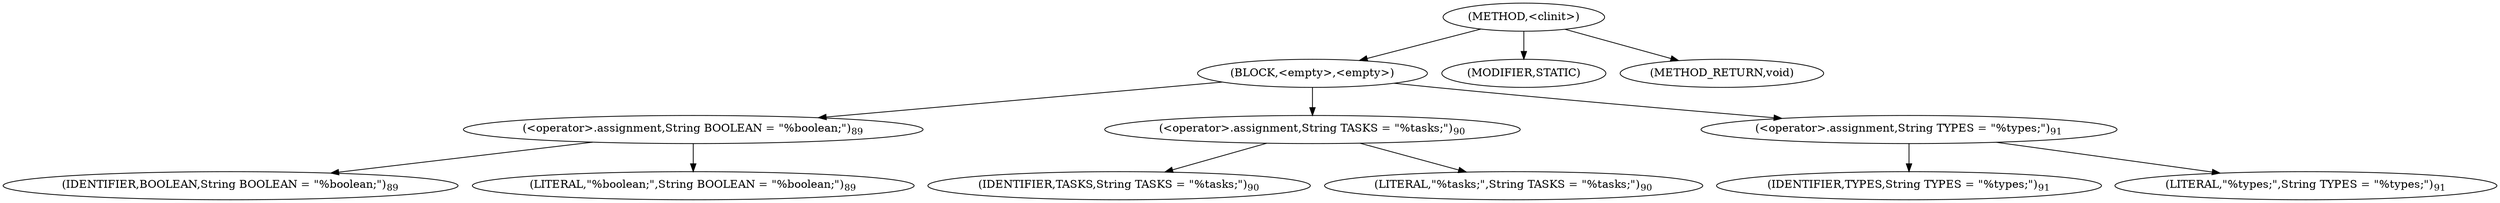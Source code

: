 digraph "&lt;clinit&gt;" {  
"938" [label = <(METHOD,&lt;clinit&gt;)> ]
"939" [label = <(BLOCK,&lt;empty&gt;,&lt;empty&gt;)> ]
"940" [label = <(&lt;operator&gt;.assignment,String BOOLEAN = &quot;%boolean;&quot;)<SUB>89</SUB>> ]
"941" [label = <(IDENTIFIER,BOOLEAN,String BOOLEAN = &quot;%boolean;&quot;)<SUB>89</SUB>> ]
"942" [label = <(LITERAL,&quot;%boolean;&quot;,String BOOLEAN = &quot;%boolean;&quot;)<SUB>89</SUB>> ]
"943" [label = <(&lt;operator&gt;.assignment,String TASKS = &quot;%tasks;&quot;)<SUB>90</SUB>> ]
"944" [label = <(IDENTIFIER,TASKS,String TASKS = &quot;%tasks;&quot;)<SUB>90</SUB>> ]
"945" [label = <(LITERAL,&quot;%tasks;&quot;,String TASKS = &quot;%tasks;&quot;)<SUB>90</SUB>> ]
"946" [label = <(&lt;operator&gt;.assignment,String TYPES = &quot;%types;&quot;)<SUB>91</SUB>> ]
"947" [label = <(IDENTIFIER,TYPES,String TYPES = &quot;%types;&quot;)<SUB>91</SUB>> ]
"948" [label = <(LITERAL,&quot;%types;&quot;,String TYPES = &quot;%types;&quot;)<SUB>91</SUB>> ]
"949" [label = <(MODIFIER,STATIC)> ]
"950" [label = <(METHOD_RETURN,void)> ]
  "938" -> "939" 
  "938" -> "949" 
  "938" -> "950" 
  "939" -> "940" 
  "939" -> "943" 
  "939" -> "946" 
  "940" -> "941" 
  "940" -> "942" 
  "943" -> "944" 
  "943" -> "945" 
  "946" -> "947" 
  "946" -> "948" 
}
